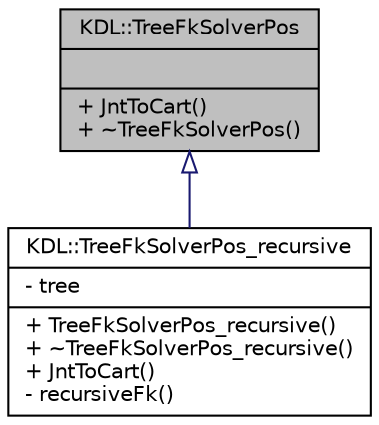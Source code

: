 digraph G
{
  edge [fontname="Helvetica",fontsize="10",labelfontname="Helvetica",labelfontsize="10"];
  node [fontname="Helvetica",fontsize="10",shape=record];
  Node1 [label="{KDL::TreeFkSolverPos\n||+ JntToCart()\l+ ~TreeFkSolverPos()\l}",height=0.2,width=0.4,color="black", fillcolor="grey75", style="filled" fontcolor="black"];
  Node1 -> Node2 [dir=back,color="midnightblue",fontsize="10",style="solid",arrowtail="empty",fontname="Helvetica"];
  Node2 [label="{KDL::TreeFkSolverPos_recursive\n|- tree\l|+ TreeFkSolverPos_recursive()\l+ ~TreeFkSolverPos_recursive()\l+ JntToCart()\l- recursiveFk()\l}",height=0.2,width=0.4,color="black", fillcolor="white", style="filled",URL="$d4/d27/classKDL_1_1TreeFkSolverPos__recursive.html"];
}
